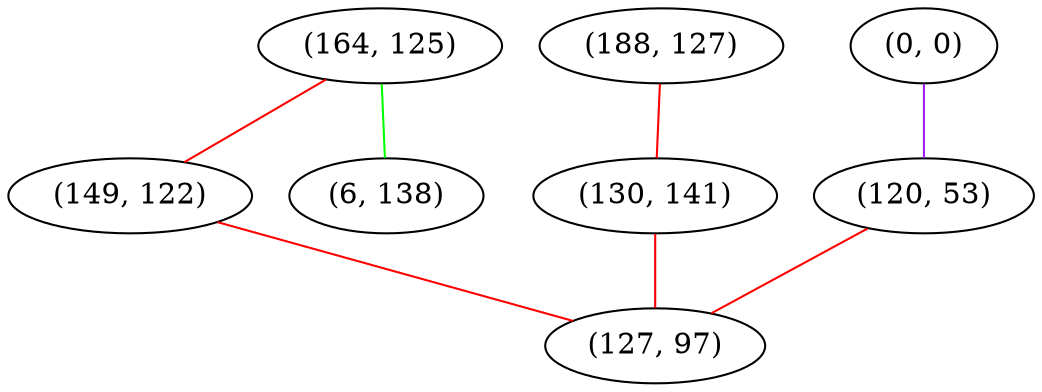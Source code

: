 graph "" {
"(164, 125)";
"(188, 127)";
"(0, 0)";
"(149, 122)";
"(6, 138)";
"(130, 141)";
"(120, 53)";
"(127, 97)";
"(164, 125)" -- "(6, 138)"  [color=green, key=0, weight=2];
"(164, 125)" -- "(149, 122)"  [color=red, key=0, weight=1];
"(188, 127)" -- "(130, 141)"  [color=red, key=0, weight=1];
"(0, 0)" -- "(120, 53)"  [color=purple, key=0, weight=4];
"(149, 122)" -- "(127, 97)"  [color=red, key=0, weight=1];
"(130, 141)" -- "(127, 97)"  [color=red, key=0, weight=1];
"(120, 53)" -- "(127, 97)"  [color=red, key=0, weight=1];
}
